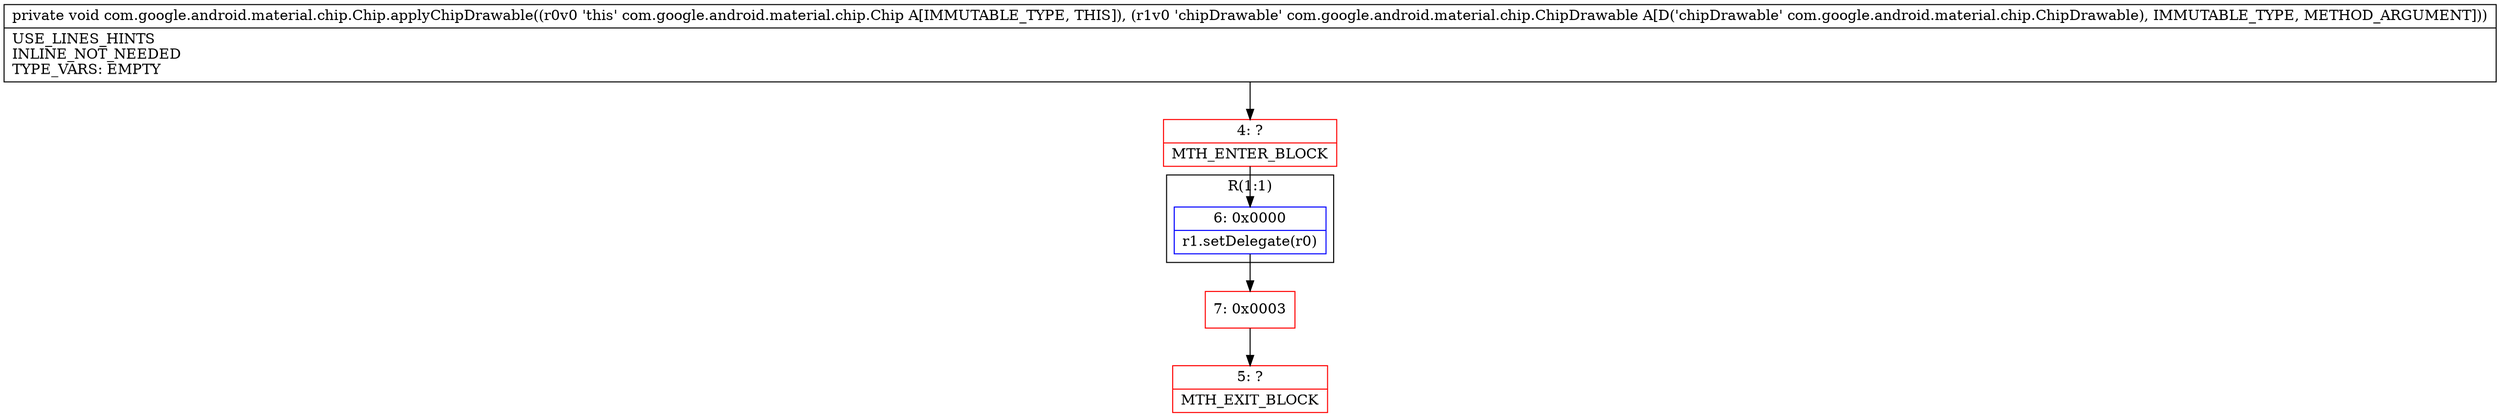 digraph "CFG forcom.google.android.material.chip.Chip.applyChipDrawable(Lcom\/google\/android\/material\/chip\/ChipDrawable;)V" {
subgraph cluster_Region_1026552548 {
label = "R(1:1)";
node [shape=record,color=blue];
Node_6 [shape=record,label="{6\:\ 0x0000|r1.setDelegate(r0)\l}"];
}
Node_4 [shape=record,color=red,label="{4\:\ ?|MTH_ENTER_BLOCK\l}"];
Node_7 [shape=record,color=red,label="{7\:\ 0x0003}"];
Node_5 [shape=record,color=red,label="{5\:\ ?|MTH_EXIT_BLOCK\l}"];
MethodNode[shape=record,label="{private void com.google.android.material.chip.Chip.applyChipDrawable((r0v0 'this' com.google.android.material.chip.Chip A[IMMUTABLE_TYPE, THIS]), (r1v0 'chipDrawable' com.google.android.material.chip.ChipDrawable A[D('chipDrawable' com.google.android.material.chip.ChipDrawable), IMMUTABLE_TYPE, METHOD_ARGUMENT]))  | USE_LINES_HINTS\lINLINE_NOT_NEEDED\lTYPE_VARS: EMPTY\l}"];
MethodNode -> Node_4;Node_6 -> Node_7;
Node_4 -> Node_6;
Node_7 -> Node_5;
}

